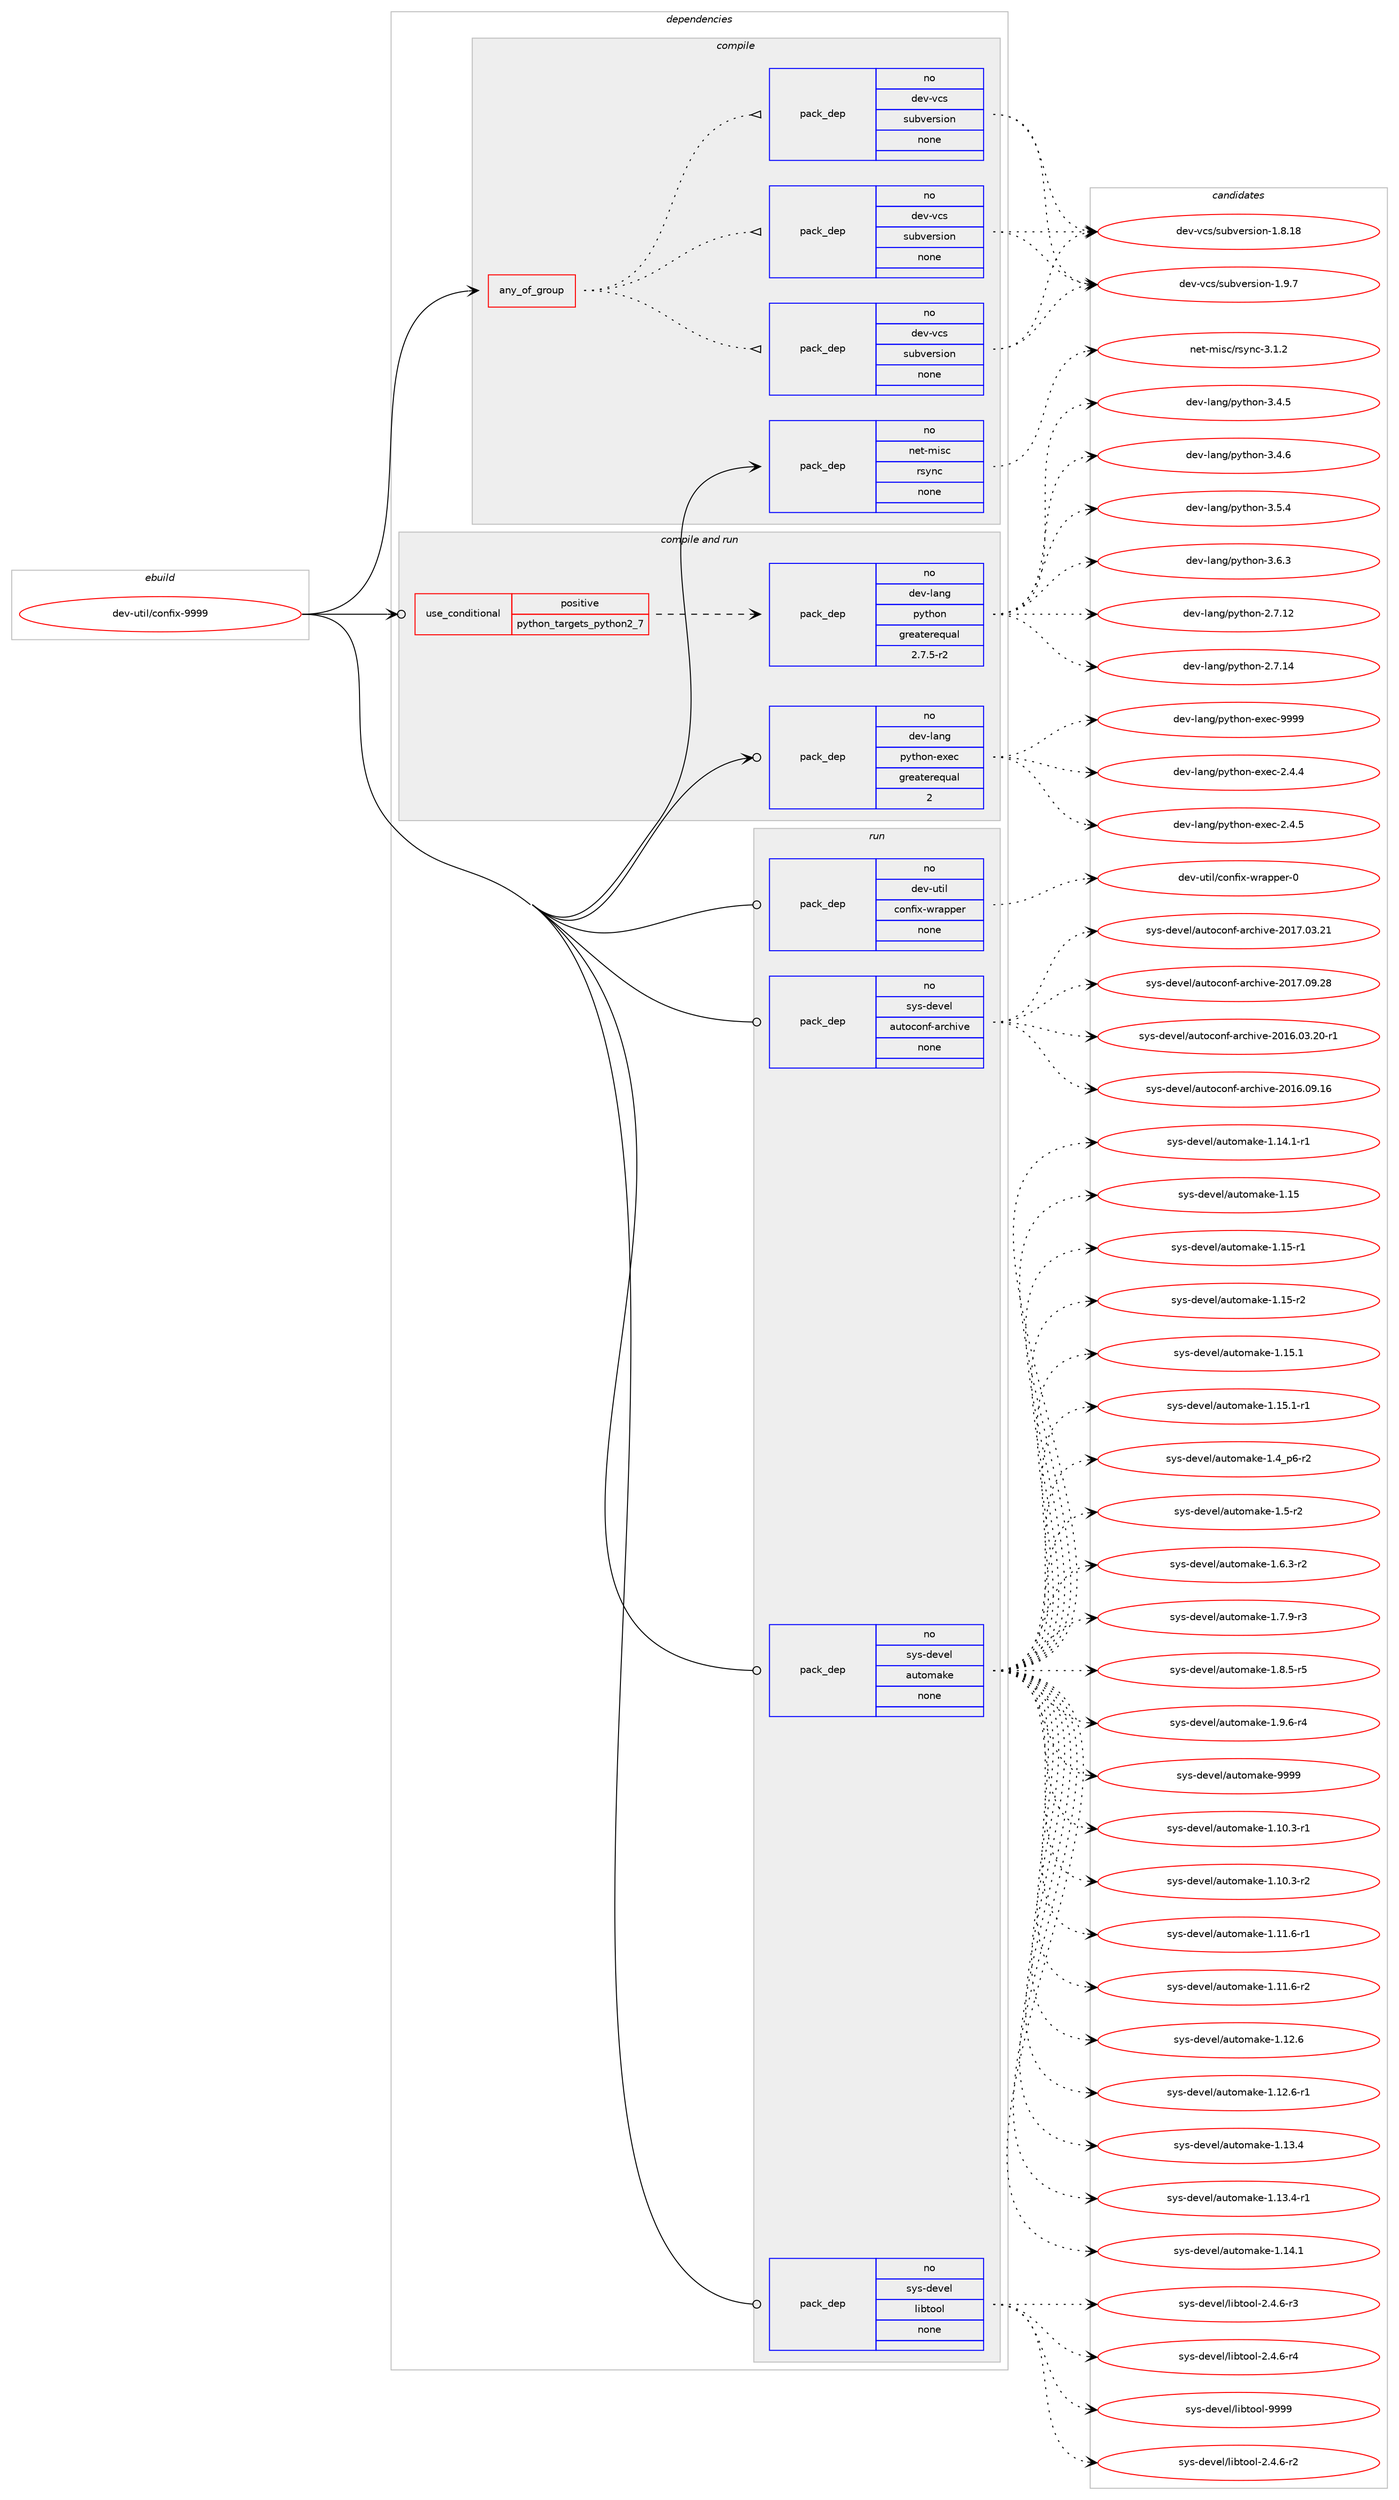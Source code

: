 digraph prolog {

# *************
# Graph options
# *************

newrank=true;
concentrate=true;
compound=true;
graph [rankdir=LR,fontname=Helvetica,fontsize=10,ranksep=1.5];#, ranksep=2.5, nodesep=0.2];
edge  [arrowhead=vee];
node  [fontname=Helvetica,fontsize=10];

# **********
# The ebuild
# **********

subgraph cluster_leftcol {
color=gray;
rank=same;
label=<<i>ebuild</i>>;
id [label="dev-util/confix-9999", color=red, width=4, href="../dev-util/confix-9999.svg"];
}

# ****************
# The dependencies
# ****************

subgraph cluster_midcol {
color=gray;
label=<<i>dependencies</i>>;
subgraph cluster_compile {
fillcolor="#eeeeee";
style=filled;
label=<<i>compile</i>>;
subgraph any4165 {
dependency283478 [label=<<TABLE BORDER="0" CELLBORDER="1" CELLSPACING="0" CELLPADDING="4"><TR><TD CELLPADDING="10">any_of_group</TD></TR></TABLE>>, shape=none, color=red];subgraph pack201647 {
dependency283479 [label=<<TABLE BORDER="0" CELLBORDER="1" CELLSPACING="0" CELLPADDING="4" WIDTH="220"><TR><TD ROWSPAN="6" CELLPADDING="30">pack_dep</TD></TR><TR><TD WIDTH="110">no</TD></TR><TR><TD>dev-vcs</TD></TR><TR><TD>subversion</TD></TR><TR><TD>none</TD></TR><TR><TD></TD></TR></TABLE>>, shape=none, color=blue];
}
dependency283478:e -> dependency283479:w [weight=20,style="dotted",arrowhead="oinv"];
subgraph pack201648 {
dependency283480 [label=<<TABLE BORDER="0" CELLBORDER="1" CELLSPACING="0" CELLPADDING="4" WIDTH="220"><TR><TD ROWSPAN="6" CELLPADDING="30">pack_dep</TD></TR><TR><TD WIDTH="110">no</TD></TR><TR><TD>dev-vcs</TD></TR><TR><TD>subversion</TD></TR><TR><TD>none</TD></TR><TR><TD></TD></TR></TABLE>>, shape=none, color=blue];
}
dependency283478:e -> dependency283480:w [weight=20,style="dotted",arrowhead="oinv"];
subgraph pack201649 {
dependency283481 [label=<<TABLE BORDER="0" CELLBORDER="1" CELLSPACING="0" CELLPADDING="4" WIDTH="220"><TR><TD ROWSPAN="6" CELLPADDING="30">pack_dep</TD></TR><TR><TD WIDTH="110">no</TD></TR><TR><TD>dev-vcs</TD></TR><TR><TD>subversion</TD></TR><TR><TD>none</TD></TR><TR><TD></TD></TR></TABLE>>, shape=none, color=blue];
}
dependency283478:e -> dependency283481:w [weight=20,style="dotted",arrowhead="oinv"];
}
id:e -> dependency283478:w [weight=20,style="solid",arrowhead="vee"];
subgraph pack201650 {
dependency283482 [label=<<TABLE BORDER="0" CELLBORDER="1" CELLSPACING="0" CELLPADDING="4" WIDTH="220"><TR><TD ROWSPAN="6" CELLPADDING="30">pack_dep</TD></TR><TR><TD WIDTH="110">no</TD></TR><TR><TD>net-misc</TD></TR><TR><TD>rsync</TD></TR><TR><TD>none</TD></TR><TR><TD></TD></TR></TABLE>>, shape=none, color=blue];
}
id:e -> dependency283482:w [weight=20,style="solid",arrowhead="vee"];
}
subgraph cluster_compileandrun {
fillcolor="#eeeeee";
style=filled;
label=<<i>compile and run</i>>;
subgraph cond77618 {
dependency283483 [label=<<TABLE BORDER="0" CELLBORDER="1" CELLSPACING="0" CELLPADDING="4"><TR><TD ROWSPAN="3" CELLPADDING="10">use_conditional</TD></TR><TR><TD>positive</TD></TR><TR><TD>python_targets_python2_7</TD></TR></TABLE>>, shape=none, color=red];
subgraph pack201651 {
dependency283484 [label=<<TABLE BORDER="0" CELLBORDER="1" CELLSPACING="0" CELLPADDING="4" WIDTH="220"><TR><TD ROWSPAN="6" CELLPADDING="30">pack_dep</TD></TR><TR><TD WIDTH="110">no</TD></TR><TR><TD>dev-lang</TD></TR><TR><TD>python</TD></TR><TR><TD>greaterequal</TD></TR><TR><TD>2.7.5-r2</TD></TR></TABLE>>, shape=none, color=blue];
}
dependency283483:e -> dependency283484:w [weight=20,style="dashed",arrowhead="vee"];
}
id:e -> dependency283483:w [weight=20,style="solid",arrowhead="odotvee"];
subgraph pack201652 {
dependency283485 [label=<<TABLE BORDER="0" CELLBORDER="1" CELLSPACING="0" CELLPADDING="4" WIDTH="220"><TR><TD ROWSPAN="6" CELLPADDING="30">pack_dep</TD></TR><TR><TD WIDTH="110">no</TD></TR><TR><TD>dev-lang</TD></TR><TR><TD>python-exec</TD></TR><TR><TD>greaterequal</TD></TR><TR><TD>2</TD></TR></TABLE>>, shape=none, color=blue];
}
id:e -> dependency283485:w [weight=20,style="solid",arrowhead="odotvee"];
}
subgraph cluster_run {
fillcolor="#eeeeee";
style=filled;
label=<<i>run</i>>;
subgraph pack201653 {
dependency283486 [label=<<TABLE BORDER="0" CELLBORDER="1" CELLSPACING="0" CELLPADDING="4" WIDTH="220"><TR><TD ROWSPAN="6" CELLPADDING="30">pack_dep</TD></TR><TR><TD WIDTH="110">no</TD></TR><TR><TD>dev-util</TD></TR><TR><TD>confix-wrapper</TD></TR><TR><TD>none</TD></TR><TR><TD></TD></TR></TABLE>>, shape=none, color=blue];
}
id:e -> dependency283486:w [weight=20,style="solid",arrowhead="odot"];
subgraph pack201654 {
dependency283487 [label=<<TABLE BORDER="0" CELLBORDER="1" CELLSPACING="0" CELLPADDING="4" WIDTH="220"><TR><TD ROWSPAN="6" CELLPADDING="30">pack_dep</TD></TR><TR><TD WIDTH="110">no</TD></TR><TR><TD>sys-devel</TD></TR><TR><TD>autoconf-archive</TD></TR><TR><TD>none</TD></TR><TR><TD></TD></TR></TABLE>>, shape=none, color=blue];
}
id:e -> dependency283487:w [weight=20,style="solid",arrowhead="odot"];
subgraph pack201655 {
dependency283488 [label=<<TABLE BORDER="0" CELLBORDER="1" CELLSPACING="0" CELLPADDING="4" WIDTH="220"><TR><TD ROWSPAN="6" CELLPADDING="30">pack_dep</TD></TR><TR><TD WIDTH="110">no</TD></TR><TR><TD>sys-devel</TD></TR><TR><TD>automake</TD></TR><TR><TD>none</TD></TR><TR><TD></TD></TR></TABLE>>, shape=none, color=blue];
}
id:e -> dependency283488:w [weight=20,style="solid",arrowhead="odot"];
subgraph pack201656 {
dependency283489 [label=<<TABLE BORDER="0" CELLBORDER="1" CELLSPACING="0" CELLPADDING="4" WIDTH="220"><TR><TD ROWSPAN="6" CELLPADDING="30">pack_dep</TD></TR><TR><TD WIDTH="110">no</TD></TR><TR><TD>sys-devel</TD></TR><TR><TD>libtool</TD></TR><TR><TD>none</TD></TR><TR><TD></TD></TR></TABLE>>, shape=none, color=blue];
}
id:e -> dependency283489:w [weight=20,style="solid",arrowhead="odot"];
}
}

# **************
# The candidates
# **************

subgraph cluster_choices {
rank=same;
color=gray;
label=<<i>candidates</i>>;

subgraph choice201647 {
color=black;
nodesep=1;
choice1001011184511899115471151179811810111411510511111045494656464956 [label="dev-vcs/subversion-1.8.18", color=red, width=4,href="../dev-vcs/subversion-1.8.18.svg"];
choice10010111845118991154711511798118101114115105111110454946574655 [label="dev-vcs/subversion-1.9.7", color=red, width=4,href="../dev-vcs/subversion-1.9.7.svg"];
dependency283479:e -> choice1001011184511899115471151179811810111411510511111045494656464956:w [style=dotted,weight="100"];
dependency283479:e -> choice10010111845118991154711511798118101114115105111110454946574655:w [style=dotted,weight="100"];
}
subgraph choice201648 {
color=black;
nodesep=1;
choice1001011184511899115471151179811810111411510511111045494656464956 [label="dev-vcs/subversion-1.8.18", color=red, width=4,href="../dev-vcs/subversion-1.8.18.svg"];
choice10010111845118991154711511798118101114115105111110454946574655 [label="dev-vcs/subversion-1.9.7", color=red, width=4,href="../dev-vcs/subversion-1.9.7.svg"];
dependency283480:e -> choice1001011184511899115471151179811810111411510511111045494656464956:w [style=dotted,weight="100"];
dependency283480:e -> choice10010111845118991154711511798118101114115105111110454946574655:w [style=dotted,weight="100"];
}
subgraph choice201649 {
color=black;
nodesep=1;
choice1001011184511899115471151179811810111411510511111045494656464956 [label="dev-vcs/subversion-1.8.18", color=red, width=4,href="../dev-vcs/subversion-1.8.18.svg"];
choice10010111845118991154711511798118101114115105111110454946574655 [label="dev-vcs/subversion-1.9.7", color=red, width=4,href="../dev-vcs/subversion-1.9.7.svg"];
dependency283481:e -> choice1001011184511899115471151179811810111411510511111045494656464956:w [style=dotted,weight="100"];
dependency283481:e -> choice10010111845118991154711511798118101114115105111110454946574655:w [style=dotted,weight="100"];
}
subgraph choice201650 {
color=black;
nodesep=1;
choice11010111645109105115994711411512111099455146494650 [label="net-misc/rsync-3.1.2", color=red, width=4,href="../net-misc/rsync-3.1.2.svg"];
dependency283482:e -> choice11010111645109105115994711411512111099455146494650:w [style=dotted,weight="100"];
}
subgraph choice201651 {
color=black;
nodesep=1;
choice10010111845108971101034711212111610411111045504655464950 [label="dev-lang/python-2.7.12", color=red, width=4,href="../dev-lang/python-2.7.12.svg"];
choice10010111845108971101034711212111610411111045504655464952 [label="dev-lang/python-2.7.14", color=red, width=4,href="../dev-lang/python-2.7.14.svg"];
choice100101118451089711010347112121116104111110455146524653 [label="dev-lang/python-3.4.5", color=red, width=4,href="../dev-lang/python-3.4.5.svg"];
choice100101118451089711010347112121116104111110455146524654 [label="dev-lang/python-3.4.6", color=red, width=4,href="../dev-lang/python-3.4.6.svg"];
choice100101118451089711010347112121116104111110455146534652 [label="dev-lang/python-3.5.4", color=red, width=4,href="../dev-lang/python-3.5.4.svg"];
choice100101118451089711010347112121116104111110455146544651 [label="dev-lang/python-3.6.3", color=red, width=4,href="../dev-lang/python-3.6.3.svg"];
dependency283484:e -> choice10010111845108971101034711212111610411111045504655464950:w [style=dotted,weight="100"];
dependency283484:e -> choice10010111845108971101034711212111610411111045504655464952:w [style=dotted,weight="100"];
dependency283484:e -> choice100101118451089711010347112121116104111110455146524653:w [style=dotted,weight="100"];
dependency283484:e -> choice100101118451089711010347112121116104111110455146524654:w [style=dotted,weight="100"];
dependency283484:e -> choice100101118451089711010347112121116104111110455146534652:w [style=dotted,weight="100"];
dependency283484:e -> choice100101118451089711010347112121116104111110455146544651:w [style=dotted,weight="100"];
}
subgraph choice201652 {
color=black;
nodesep=1;
choice1001011184510897110103471121211161041111104510112010199455046524652 [label="dev-lang/python-exec-2.4.4", color=red, width=4,href="../dev-lang/python-exec-2.4.4.svg"];
choice1001011184510897110103471121211161041111104510112010199455046524653 [label="dev-lang/python-exec-2.4.5", color=red, width=4,href="../dev-lang/python-exec-2.4.5.svg"];
choice10010111845108971101034711212111610411111045101120101994557575757 [label="dev-lang/python-exec-9999", color=red, width=4,href="../dev-lang/python-exec-9999.svg"];
dependency283485:e -> choice1001011184510897110103471121211161041111104510112010199455046524652:w [style=dotted,weight="100"];
dependency283485:e -> choice1001011184510897110103471121211161041111104510112010199455046524653:w [style=dotted,weight="100"];
dependency283485:e -> choice10010111845108971101034711212111610411111045101120101994557575757:w [style=dotted,weight="100"];
}
subgraph choice201653 {
color=black;
nodesep=1;
choice10010111845117116105108479911111010210512045119114971121121011144548 [label="dev-util/confix-wrapper-0", color=red, width=4,href="../dev-util/confix-wrapper-0.svg"];
dependency283486:e -> choice10010111845117116105108479911111010210512045119114971121121011144548:w [style=dotted,weight="100"];
}
subgraph choice201654 {
color=black;
nodesep=1;
choice1151211154510010111810110847971171161119911111010245971149910410511810145504849544648514650484511449 [label="sys-devel/autoconf-archive-2016.03.20-r1", color=red, width=4,href="../sys-devel/autoconf-archive-2016.03.20-r1.svg"];
choice115121115451001011181011084797117116111991111101024597114991041051181014550484954464857464954 [label="sys-devel/autoconf-archive-2016.09.16", color=red, width=4,href="../sys-devel/autoconf-archive-2016.09.16.svg"];
choice115121115451001011181011084797117116111991111101024597114991041051181014550484955464851465049 [label="sys-devel/autoconf-archive-2017.03.21", color=red, width=4,href="../sys-devel/autoconf-archive-2017.03.21.svg"];
choice115121115451001011181011084797117116111991111101024597114991041051181014550484955464857465056 [label="sys-devel/autoconf-archive-2017.09.28", color=red, width=4,href="../sys-devel/autoconf-archive-2017.09.28.svg"];
dependency283487:e -> choice1151211154510010111810110847971171161119911111010245971149910410511810145504849544648514650484511449:w [style=dotted,weight="100"];
dependency283487:e -> choice115121115451001011181011084797117116111991111101024597114991041051181014550484954464857464954:w [style=dotted,weight="100"];
dependency283487:e -> choice115121115451001011181011084797117116111991111101024597114991041051181014550484955464851465049:w [style=dotted,weight="100"];
dependency283487:e -> choice115121115451001011181011084797117116111991111101024597114991041051181014550484955464857465056:w [style=dotted,weight="100"];
}
subgraph choice201655 {
color=black;
nodesep=1;
choice11512111545100101118101108479711711611110997107101454946494846514511449 [label="sys-devel/automake-1.10.3-r1", color=red, width=4,href="../sys-devel/automake-1.10.3-r1.svg"];
choice11512111545100101118101108479711711611110997107101454946494846514511450 [label="sys-devel/automake-1.10.3-r2", color=red, width=4,href="../sys-devel/automake-1.10.3-r2.svg"];
choice11512111545100101118101108479711711611110997107101454946494946544511449 [label="sys-devel/automake-1.11.6-r1", color=red, width=4,href="../sys-devel/automake-1.11.6-r1.svg"];
choice11512111545100101118101108479711711611110997107101454946494946544511450 [label="sys-devel/automake-1.11.6-r2", color=red, width=4,href="../sys-devel/automake-1.11.6-r2.svg"];
choice1151211154510010111810110847971171161111099710710145494649504654 [label="sys-devel/automake-1.12.6", color=red, width=4,href="../sys-devel/automake-1.12.6.svg"];
choice11512111545100101118101108479711711611110997107101454946495046544511449 [label="sys-devel/automake-1.12.6-r1", color=red, width=4,href="../sys-devel/automake-1.12.6-r1.svg"];
choice1151211154510010111810110847971171161111099710710145494649514652 [label="sys-devel/automake-1.13.4", color=red, width=4,href="../sys-devel/automake-1.13.4.svg"];
choice11512111545100101118101108479711711611110997107101454946495146524511449 [label="sys-devel/automake-1.13.4-r1", color=red, width=4,href="../sys-devel/automake-1.13.4-r1.svg"];
choice1151211154510010111810110847971171161111099710710145494649524649 [label="sys-devel/automake-1.14.1", color=red, width=4,href="../sys-devel/automake-1.14.1.svg"];
choice11512111545100101118101108479711711611110997107101454946495246494511449 [label="sys-devel/automake-1.14.1-r1", color=red, width=4,href="../sys-devel/automake-1.14.1-r1.svg"];
choice115121115451001011181011084797117116111109971071014549464953 [label="sys-devel/automake-1.15", color=red, width=4,href="../sys-devel/automake-1.15.svg"];
choice1151211154510010111810110847971171161111099710710145494649534511449 [label="sys-devel/automake-1.15-r1", color=red, width=4,href="../sys-devel/automake-1.15-r1.svg"];
choice1151211154510010111810110847971171161111099710710145494649534511450 [label="sys-devel/automake-1.15-r2", color=red, width=4,href="../sys-devel/automake-1.15-r2.svg"];
choice1151211154510010111810110847971171161111099710710145494649534649 [label="sys-devel/automake-1.15.1", color=red, width=4,href="../sys-devel/automake-1.15.1.svg"];
choice11512111545100101118101108479711711611110997107101454946495346494511449 [label="sys-devel/automake-1.15.1-r1", color=red, width=4,href="../sys-devel/automake-1.15.1-r1.svg"];
choice115121115451001011181011084797117116111109971071014549465295112544511450 [label="sys-devel/automake-1.4_p6-r2", color=red, width=4,href="../sys-devel/automake-1.4_p6-r2.svg"];
choice11512111545100101118101108479711711611110997107101454946534511450 [label="sys-devel/automake-1.5-r2", color=red, width=4,href="../sys-devel/automake-1.5-r2.svg"];
choice115121115451001011181011084797117116111109971071014549465446514511450 [label="sys-devel/automake-1.6.3-r2", color=red, width=4,href="../sys-devel/automake-1.6.3-r2.svg"];
choice115121115451001011181011084797117116111109971071014549465546574511451 [label="sys-devel/automake-1.7.9-r3", color=red, width=4,href="../sys-devel/automake-1.7.9-r3.svg"];
choice115121115451001011181011084797117116111109971071014549465646534511453 [label="sys-devel/automake-1.8.5-r5", color=red, width=4,href="../sys-devel/automake-1.8.5-r5.svg"];
choice115121115451001011181011084797117116111109971071014549465746544511452 [label="sys-devel/automake-1.9.6-r4", color=red, width=4,href="../sys-devel/automake-1.9.6-r4.svg"];
choice115121115451001011181011084797117116111109971071014557575757 [label="sys-devel/automake-9999", color=red, width=4,href="../sys-devel/automake-9999.svg"];
dependency283488:e -> choice11512111545100101118101108479711711611110997107101454946494846514511449:w [style=dotted,weight="100"];
dependency283488:e -> choice11512111545100101118101108479711711611110997107101454946494846514511450:w [style=dotted,weight="100"];
dependency283488:e -> choice11512111545100101118101108479711711611110997107101454946494946544511449:w [style=dotted,weight="100"];
dependency283488:e -> choice11512111545100101118101108479711711611110997107101454946494946544511450:w [style=dotted,weight="100"];
dependency283488:e -> choice1151211154510010111810110847971171161111099710710145494649504654:w [style=dotted,weight="100"];
dependency283488:e -> choice11512111545100101118101108479711711611110997107101454946495046544511449:w [style=dotted,weight="100"];
dependency283488:e -> choice1151211154510010111810110847971171161111099710710145494649514652:w [style=dotted,weight="100"];
dependency283488:e -> choice11512111545100101118101108479711711611110997107101454946495146524511449:w [style=dotted,weight="100"];
dependency283488:e -> choice1151211154510010111810110847971171161111099710710145494649524649:w [style=dotted,weight="100"];
dependency283488:e -> choice11512111545100101118101108479711711611110997107101454946495246494511449:w [style=dotted,weight="100"];
dependency283488:e -> choice115121115451001011181011084797117116111109971071014549464953:w [style=dotted,weight="100"];
dependency283488:e -> choice1151211154510010111810110847971171161111099710710145494649534511449:w [style=dotted,weight="100"];
dependency283488:e -> choice1151211154510010111810110847971171161111099710710145494649534511450:w [style=dotted,weight="100"];
dependency283488:e -> choice1151211154510010111810110847971171161111099710710145494649534649:w [style=dotted,weight="100"];
dependency283488:e -> choice11512111545100101118101108479711711611110997107101454946495346494511449:w [style=dotted,weight="100"];
dependency283488:e -> choice115121115451001011181011084797117116111109971071014549465295112544511450:w [style=dotted,weight="100"];
dependency283488:e -> choice11512111545100101118101108479711711611110997107101454946534511450:w [style=dotted,weight="100"];
dependency283488:e -> choice115121115451001011181011084797117116111109971071014549465446514511450:w [style=dotted,weight="100"];
dependency283488:e -> choice115121115451001011181011084797117116111109971071014549465546574511451:w [style=dotted,weight="100"];
dependency283488:e -> choice115121115451001011181011084797117116111109971071014549465646534511453:w [style=dotted,weight="100"];
dependency283488:e -> choice115121115451001011181011084797117116111109971071014549465746544511452:w [style=dotted,weight="100"];
dependency283488:e -> choice115121115451001011181011084797117116111109971071014557575757:w [style=dotted,weight="100"];
}
subgraph choice201656 {
color=black;
nodesep=1;
choice1151211154510010111810110847108105981161111111084550465246544511450 [label="sys-devel/libtool-2.4.6-r2", color=red, width=4,href="../sys-devel/libtool-2.4.6-r2.svg"];
choice1151211154510010111810110847108105981161111111084550465246544511451 [label="sys-devel/libtool-2.4.6-r3", color=red, width=4,href="../sys-devel/libtool-2.4.6-r3.svg"];
choice1151211154510010111810110847108105981161111111084550465246544511452 [label="sys-devel/libtool-2.4.6-r4", color=red, width=4,href="../sys-devel/libtool-2.4.6-r4.svg"];
choice1151211154510010111810110847108105981161111111084557575757 [label="sys-devel/libtool-9999", color=red, width=4,href="../sys-devel/libtool-9999.svg"];
dependency283489:e -> choice1151211154510010111810110847108105981161111111084550465246544511450:w [style=dotted,weight="100"];
dependency283489:e -> choice1151211154510010111810110847108105981161111111084550465246544511451:w [style=dotted,weight="100"];
dependency283489:e -> choice1151211154510010111810110847108105981161111111084550465246544511452:w [style=dotted,weight="100"];
dependency283489:e -> choice1151211154510010111810110847108105981161111111084557575757:w [style=dotted,weight="100"];
}
}

}

